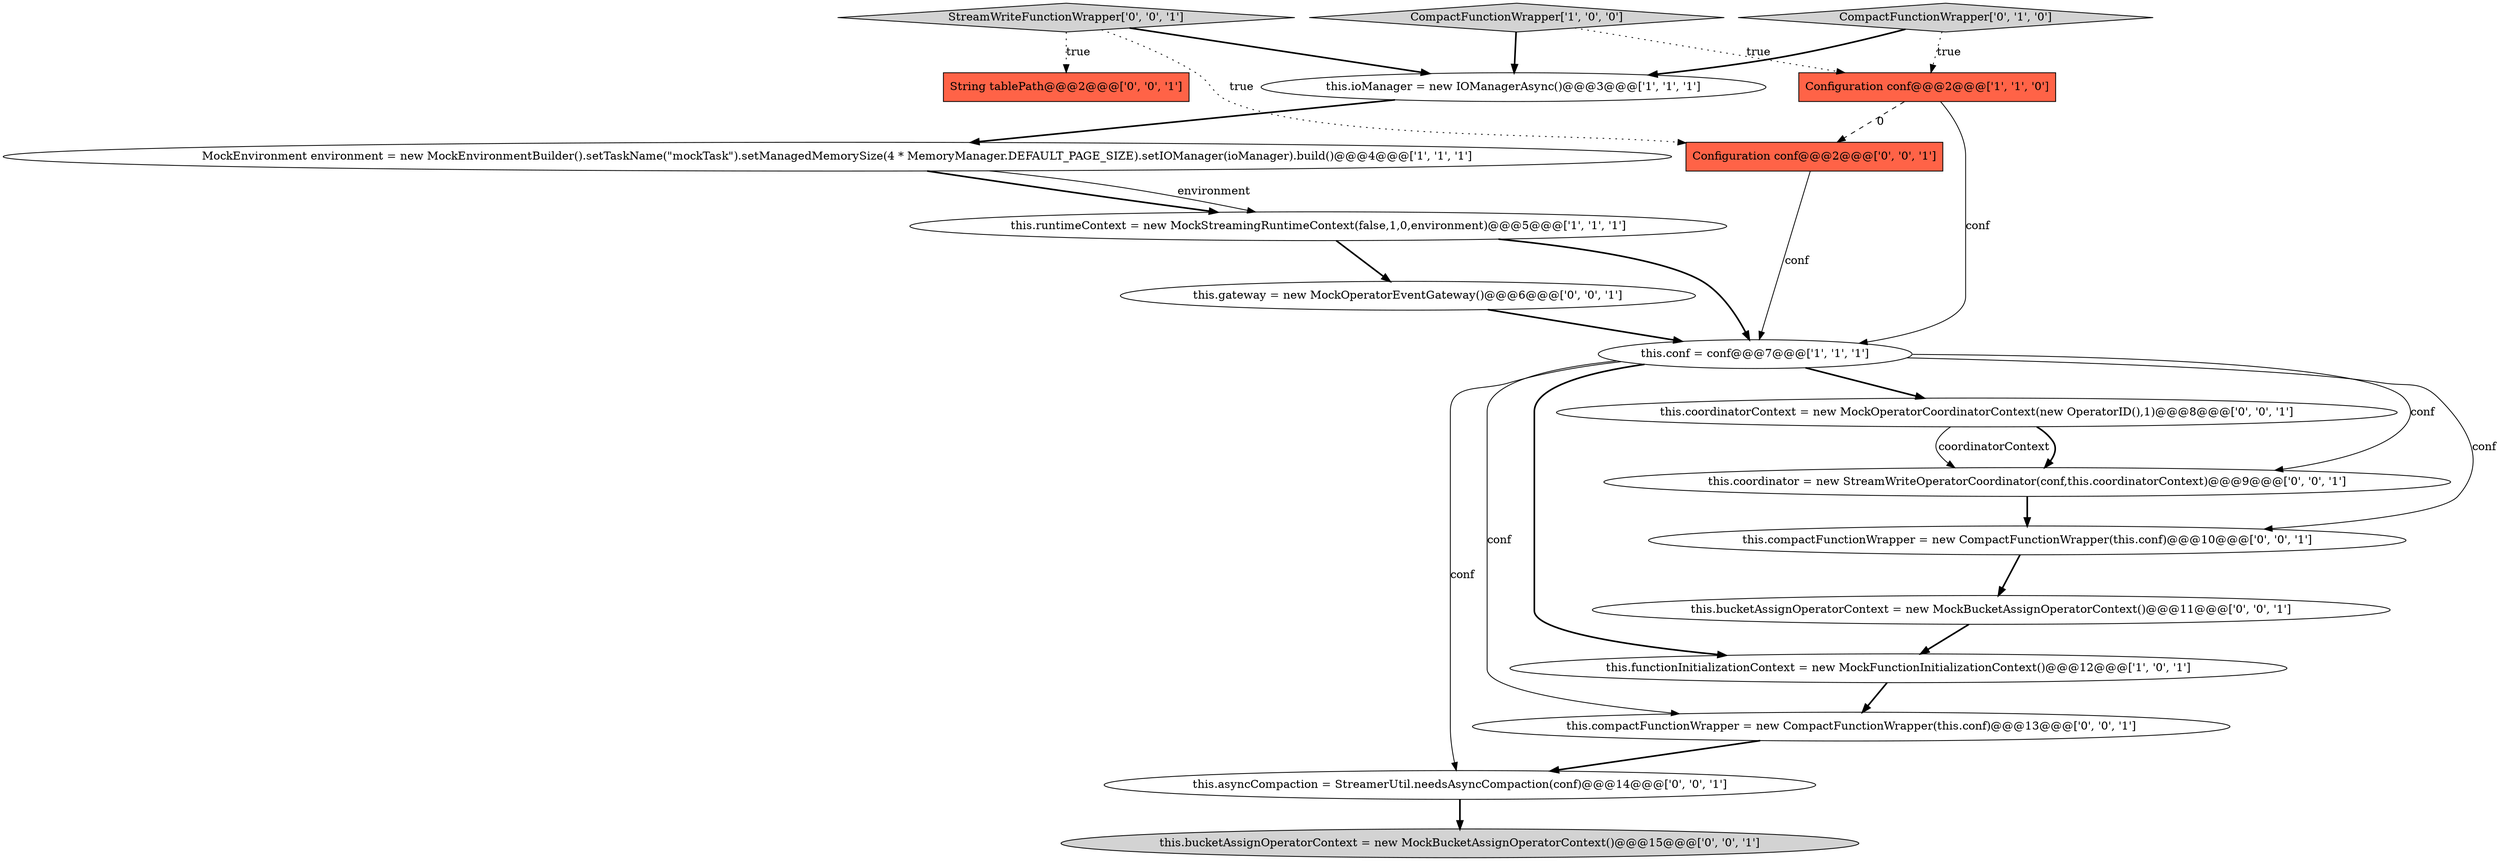 digraph {
6 [style = filled, label = "this.functionInitializationContext = new MockFunctionInitializationContext()@@@12@@@['1', '0', '1']", fillcolor = white, shape = ellipse image = "AAA0AAABBB1BBB"];
1 [style = filled, label = "Configuration conf@@@2@@@['1', '1', '0']", fillcolor = tomato, shape = box image = "AAA0AAABBB1BBB"];
5 [style = filled, label = "this.ioManager = new IOManagerAsync()@@@3@@@['1', '1', '1']", fillcolor = white, shape = ellipse image = "AAA0AAABBB1BBB"];
14 [style = filled, label = "this.coordinator = new StreamWriteOperatorCoordinator(conf,this.coordinatorContext)@@@9@@@['0', '0', '1']", fillcolor = white, shape = ellipse image = "AAA0AAABBB3BBB"];
12 [style = filled, label = "this.bucketAssignOperatorContext = new MockBucketAssignOperatorContext()@@@11@@@['0', '0', '1']", fillcolor = white, shape = ellipse image = "AAA0AAABBB3BBB"];
7 [style = filled, label = "CompactFunctionWrapper['0', '1', '0']", fillcolor = lightgray, shape = diamond image = "AAA0AAABBB2BBB"];
16 [style = filled, label = "this.bucketAssignOperatorContext = new MockBucketAssignOperatorContext()@@@15@@@['0', '0', '1']", fillcolor = lightgray, shape = ellipse image = "AAA0AAABBB3BBB"];
2 [style = filled, label = "this.conf = conf@@@7@@@['1', '1', '1']", fillcolor = white, shape = ellipse image = "AAA0AAABBB1BBB"];
9 [style = filled, label = "this.asyncCompaction = StreamerUtil.needsAsyncCompaction(conf)@@@14@@@['0', '0', '1']", fillcolor = white, shape = ellipse image = "AAA0AAABBB3BBB"];
4 [style = filled, label = "MockEnvironment environment = new MockEnvironmentBuilder().setTaskName(\"mockTask\").setManagedMemorySize(4 * MemoryManager.DEFAULT_PAGE_SIZE).setIOManager(ioManager).build()@@@4@@@['1', '1', '1']", fillcolor = white, shape = ellipse image = "AAA0AAABBB1BBB"];
8 [style = filled, label = "this.coordinatorContext = new MockOperatorCoordinatorContext(new OperatorID(),1)@@@8@@@['0', '0', '1']", fillcolor = white, shape = ellipse image = "AAA0AAABBB3BBB"];
18 [style = filled, label = "StreamWriteFunctionWrapper['0', '0', '1']", fillcolor = lightgray, shape = diamond image = "AAA0AAABBB3BBB"];
3 [style = filled, label = "CompactFunctionWrapper['1', '0', '0']", fillcolor = lightgray, shape = diamond image = "AAA0AAABBB1BBB"];
13 [style = filled, label = "Configuration conf@@@2@@@['0', '0', '1']", fillcolor = tomato, shape = box image = "AAA0AAABBB3BBB"];
17 [style = filled, label = "this.compactFunctionWrapper = new CompactFunctionWrapper(this.conf)@@@13@@@['0', '0', '1']", fillcolor = white, shape = ellipse image = "AAA0AAABBB3BBB"];
0 [style = filled, label = "this.runtimeContext = new MockStreamingRuntimeContext(false,1,0,environment)@@@5@@@['1', '1', '1']", fillcolor = white, shape = ellipse image = "AAA0AAABBB1BBB"];
10 [style = filled, label = "String tablePath@@@2@@@['0', '0', '1']", fillcolor = tomato, shape = box image = "AAA0AAABBB3BBB"];
15 [style = filled, label = "this.compactFunctionWrapper = new CompactFunctionWrapper(this.conf)@@@10@@@['0', '0', '1']", fillcolor = white, shape = ellipse image = "AAA0AAABBB3BBB"];
11 [style = filled, label = "this.gateway = new MockOperatorEventGateway()@@@6@@@['0', '0', '1']", fillcolor = white, shape = ellipse image = "AAA0AAABBB3BBB"];
2->17 [style = solid, label="conf"];
8->14 [style = bold, label=""];
2->9 [style = solid, label="conf"];
3->1 [style = dotted, label="true"];
15->12 [style = bold, label=""];
9->16 [style = bold, label=""];
18->5 [style = bold, label=""];
6->17 [style = bold, label=""];
7->1 [style = dotted, label="true"];
0->11 [style = bold, label=""];
3->5 [style = bold, label=""];
11->2 [style = bold, label=""];
5->4 [style = bold, label=""];
2->8 [style = bold, label=""];
1->13 [style = dashed, label="0"];
18->13 [style = dotted, label="true"];
1->2 [style = solid, label="conf"];
8->14 [style = solid, label="coordinatorContext"];
17->9 [style = bold, label=""];
4->0 [style = solid, label="environment"];
2->15 [style = solid, label="conf"];
2->6 [style = bold, label=""];
7->5 [style = bold, label=""];
18->10 [style = dotted, label="true"];
0->2 [style = bold, label=""];
13->2 [style = solid, label="conf"];
14->15 [style = bold, label=""];
2->14 [style = solid, label="conf"];
4->0 [style = bold, label=""];
12->6 [style = bold, label=""];
}
